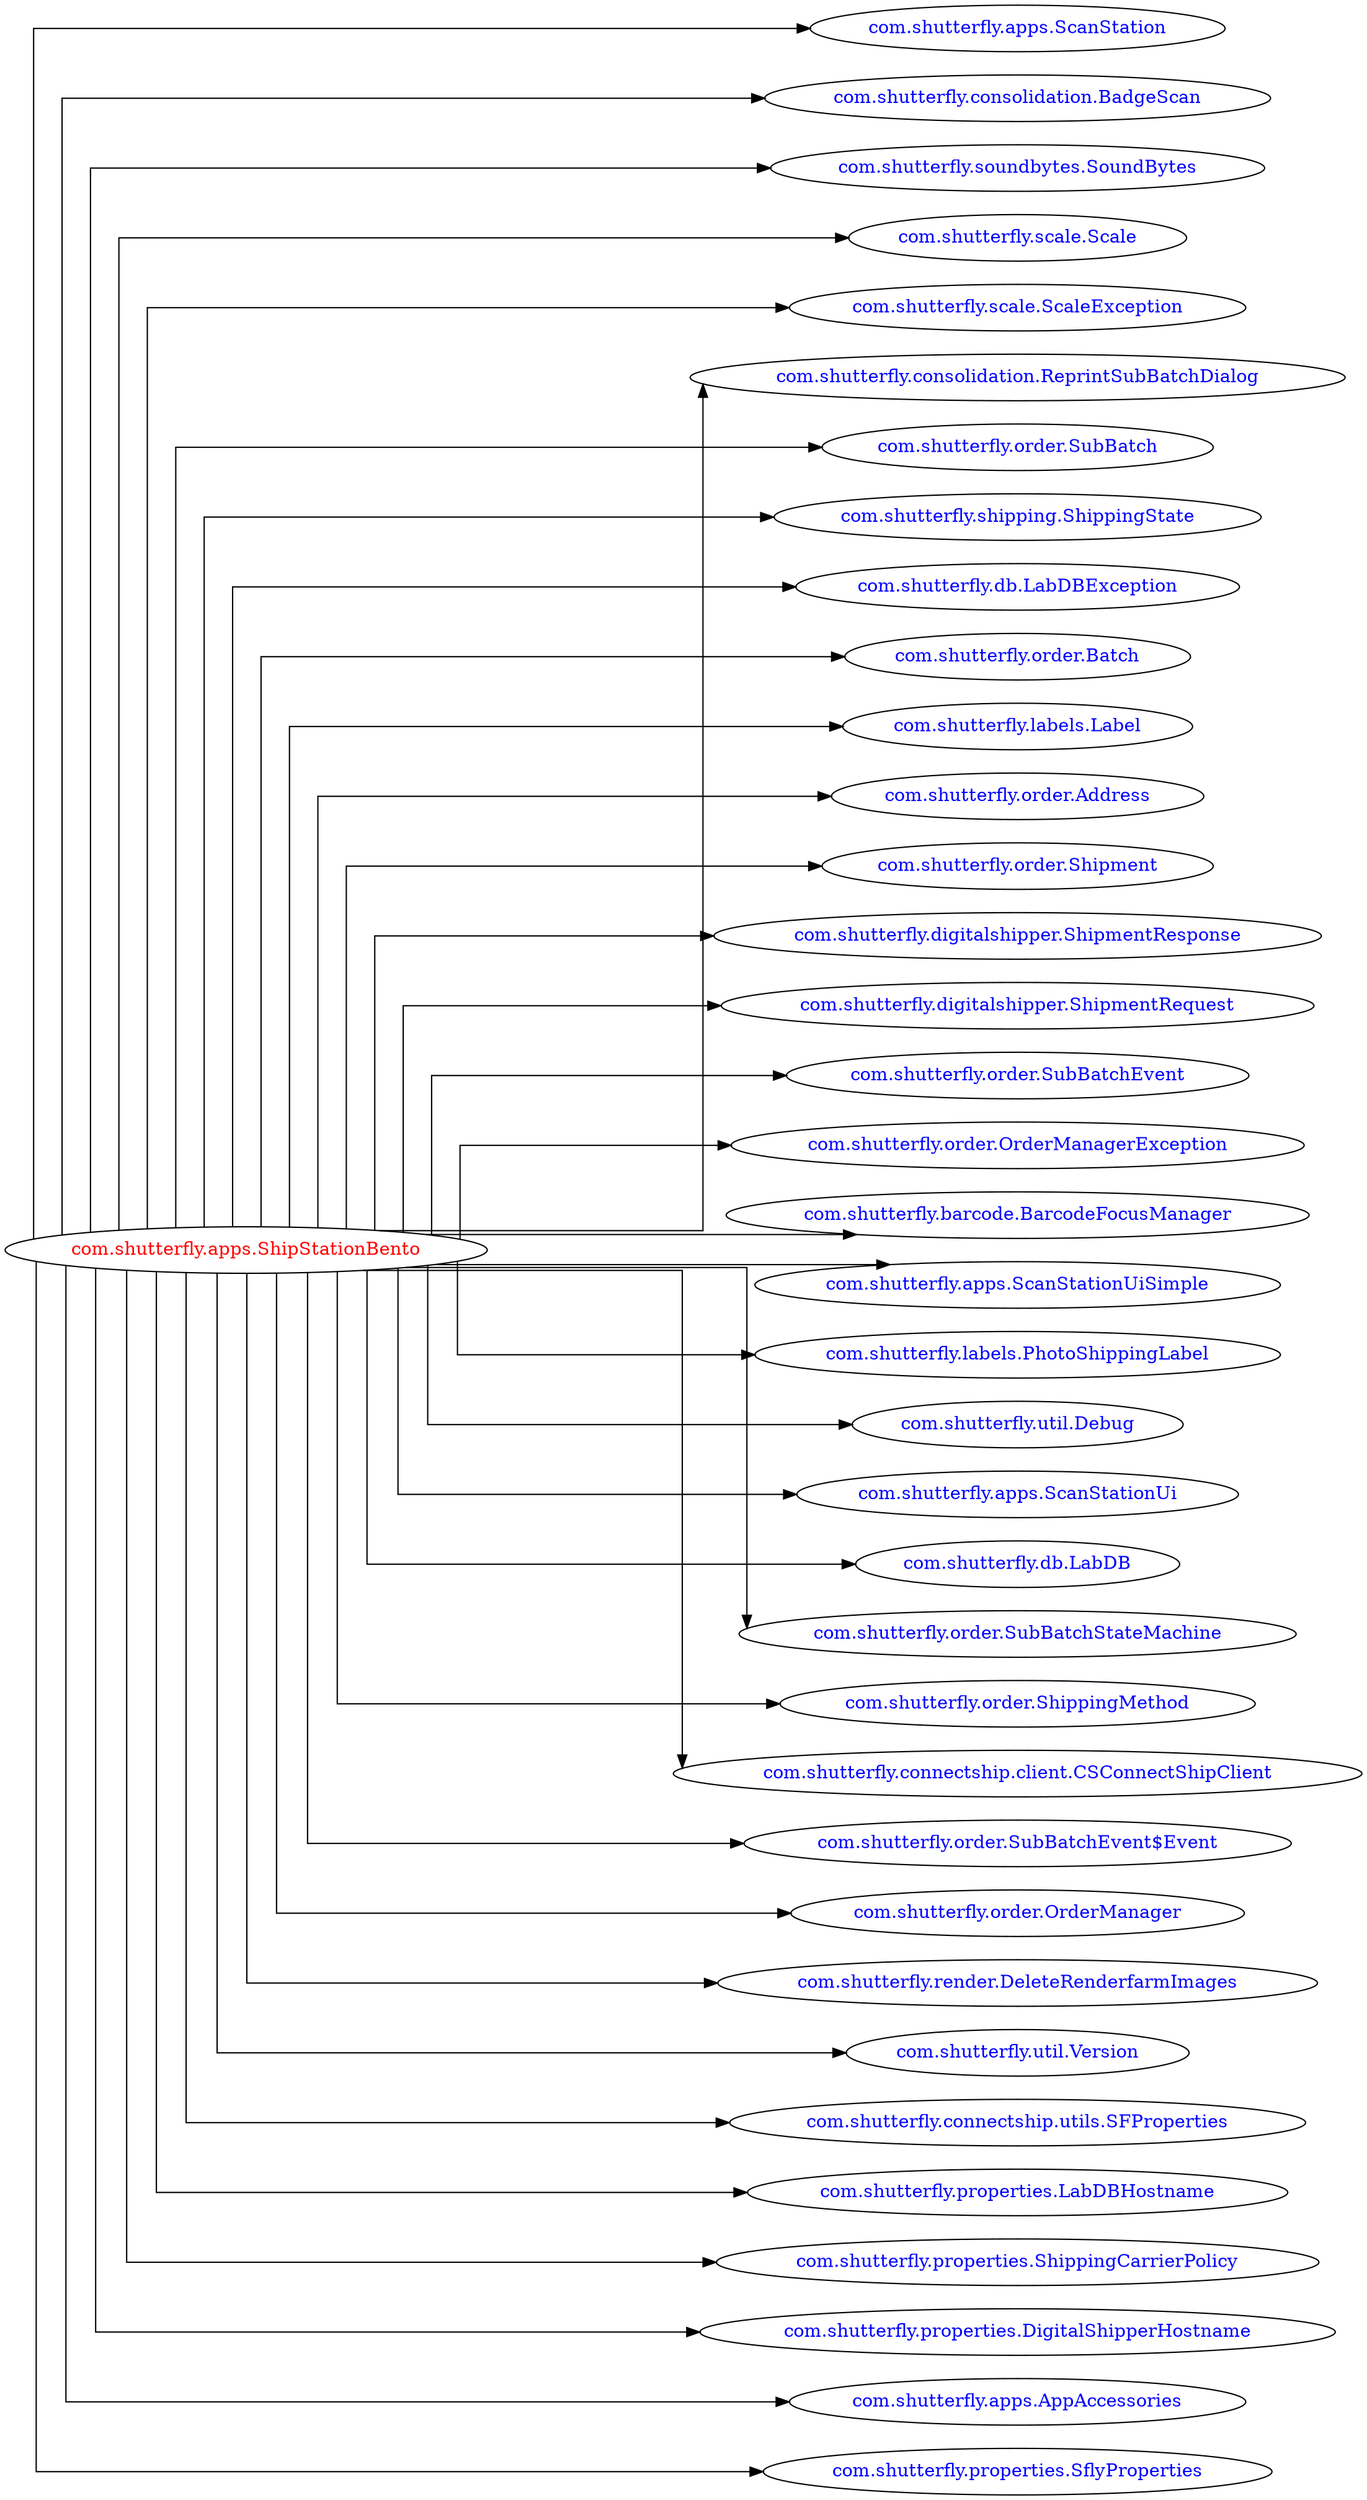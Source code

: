 digraph dependencyGraph {
 concentrate=true;
 ranksep="2.0";
 rankdir="LR"; 
 splines="ortho";
"com.shutterfly.apps.ShipStationBento" [fontcolor="red"];
"com.shutterfly.apps.ScanStation" [ fontcolor="blue" ];
"com.shutterfly.apps.ShipStationBento"->"com.shutterfly.apps.ScanStation";
"com.shutterfly.consolidation.BadgeScan" [ fontcolor="blue" ];
"com.shutterfly.apps.ShipStationBento"->"com.shutterfly.consolidation.BadgeScan";
"com.shutterfly.soundbytes.SoundBytes" [ fontcolor="blue" ];
"com.shutterfly.apps.ShipStationBento"->"com.shutterfly.soundbytes.SoundBytes";
"com.shutterfly.scale.Scale" [ fontcolor="blue" ];
"com.shutterfly.apps.ShipStationBento"->"com.shutterfly.scale.Scale";
"com.shutterfly.scale.ScaleException" [ fontcolor="blue" ];
"com.shutterfly.apps.ShipStationBento"->"com.shutterfly.scale.ScaleException";
"com.shutterfly.consolidation.ReprintSubBatchDialog" [ fontcolor="blue" ];
"com.shutterfly.apps.ShipStationBento"->"com.shutterfly.consolidation.ReprintSubBatchDialog";
"com.shutterfly.order.SubBatch" [ fontcolor="blue" ];
"com.shutterfly.apps.ShipStationBento"->"com.shutterfly.order.SubBatch";
"com.shutterfly.shipping.ShippingState" [ fontcolor="blue" ];
"com.shutterfly.apps.ShipStationBento"->"com.shutterfly.shipping.ShippingState";
"com.shutterfly.db.LabDBException" [ fontcolor="blue" ];
"com.shutterfly.apps.ShipStationBento"->"com.shutterfly.db.LabDBException";
"com.shutterfly.order.Batch" [ fontcolor="blue" ];
"com.shutterfly.apps.ShipStationBento"->"com.shutterfly.order.Batch";
"com.shutterfly.labels.Label" [ fontcolor="blue" ];
"com.shutterfly.apps.ShipStationBento"->"com.shutterfly.labels.Label";
"com.shutterfly.order.Address" [ fontcolor="blue" ];
"com.shutterfly.apps.ShipStationBento"->"com.shutterfly.order.Address";
"com.shutterfly.order.Shipment" [ fontcolor="blue" ];
"com.shutterfly.apps.ShipStationBento"->"com.shutterfly.order.Shipment";
"com.shutterfly.digitalshipper.ShipmentResponse" [ fontcolor="blue" ];
"com.shutterfly.apps.ShipStationBento"->"com.shutterfly.digitalshipper.ShipmentResponse";
"com.shutterfly.digitalshipper.ShipmentRequest" [ fontcolor="blue" ];
"com.shutterfly.apps.ShipStationBento"->"com.shutterfly.digitalshipper.ShipmentRequest";
"com.shutterfly.order.SubBatchEvent" [ fontcolor="blue" ];
"com.shutterfly.apps.ShipStationBento"->"com.shutterfly.order.SubBatchEvent";
"com.shutterfly.order.OrderManagerException" [ fontcolor="blue" ];
"com.shutterfly.apps.ShipStationBento"->"com.shutterfly.order.OrderManagerException";
"com.shutterfly.barcode.BarcodeFocusManager" [ fontcolor="blue" ];
"com.shutterfly.apps.ShipStationBento"->"com.shutterfly.barcode.BarcodeFocusManager";
"com.shutterfly.apps.ScanStationUiSimple" [ fontcolor="blue" ];
"com.shutterfly.apps.ShipStationBento"->"com.shutterfly.apps.ScanStationUiSimple";
"com.shutterfly.labels.PhotoShippingLabel" [ fontcolor="blue" ];
"com.shutterfly.apps.ShipStationBento"->"com.shutterfly.labels.PhotoShippingLabel";
"com.shutterfly.util.Debug" [ fontcolor="blue" ];
"com.shutterfly.apps.ShipStationBento"->"com.shutterfly.util.Debug";
"com.shutterfly.apps.ScanStationUi" [ fontcolor="blue" ];
"com.shutterfly.apps.ShipStationBento"->"com.shutterfly.apps.ScanStationUi";
"com.shutterfly.db.LabDB" [ fontcolor="blue" ];
"com.shutterfly.apps.ShipStationBento"->"com.shutterfly.db.LabDB";
"com.shutterfly.order.SubBatchStateMachine" [ fontcolor="blue" ];
"com.shutterfly.apps.ShipStationBento"->"com.shutterfly.order.SubBatchStateMachine";
"com.shutterfly.order.ShippingMethod" [ fontcolor="blue" ];
"com.shutterfly.apps.ShipStationBento"->"com.shutterfly.order.ShippingMethod";
"com.shutterfly.connectship.client.CSConnectShipClient" [ fontcolor="blue" ];
"com.shutterfly.apps.ShipStationBento"->"com.shutterfly.connectship.client.CSConnectShipClient";
"com.shutterfly.order.SubBatchEvent$Event" [ fontcolor="blue" ];
"com.shutterfly.apps.ShipStationBento"->"com.shutterfly.order.SubBatchEvent$Event";
"com.shutterfly.order.OrderManager" [ fontcolor="blue" ];
"com.shutterfly.apps.ShipStationBento"->"com.shutterfly.order.OrderManager";
"com.shutterfly.render.DeleteRenderfarmImages" [ fontcolor="blue" ];
"com.shutterfly.apps.ShipStationBento"->"com.shutterfly.render.DeleteRenderfarmImages";
"com.shutterfly.util.Version" [ fontcolor="blue" ];
"com.shutterfly.apps.ShipStationBento"->"com.shutterfly.util.Version";
"com.shutterfly.connectship.utils.SFProperties" [ fontcolor="blue" ];
"com.shutterfly.apps.ShipStationBento"->"com.shutterfly.connectship.utils.SFProperties";
"com.shutterfly.properties.LabDBHostname" [ fontcolor="blue" ];
"com.shutterfly.apps.ShipStationBento"->"com.shutterfly.properties.LabDBHostname";
"com.shutterfly.properties.ShippingCarrierPolicy" [ fontcolor="blue" ];
"com.shutterfly.apps.ShipStationBento"->"com.shutterfly.properties.ShippingCarrierPolicy";
"com.shutterfly.properties.DigitalShipperHostname" [ fontcolor="blue" ];
"com.shutterfly.apps.ShipStationBento"->"com.shutterfly.properties.DigitalShipperHostname";
"com.shutterfly.apps.AppAccessories" [ fontcolor="blue" ];
"com.shutterfly.apps.ShipStationBento"->"com.shutterfly.apps.AppAccessories";
"com.shutterfly.properties.SflyProperties" [ fontcolor="blue" ];
"com.shutterfly.apps.ShipStationBento"->"com.shutterfly.properties.SflyProperties";
}